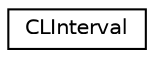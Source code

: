 digraph "Graphical Class Hierarchy"
{
  edge [fontname="Helvetica",fontsize="10",labelfontname="Helvetica",labelfontsize="10"];
  node [fontname="Helvetica",fontsize="10",shape=record];
  rankdir="LR";
  Node0 [label="CLInterval",height=0.2,width=0.4,color="black", fillcolor="white", style="filled",URL="$class_c_l_interval.html",tooltip="Class that represents a confidence interval. "];
}
